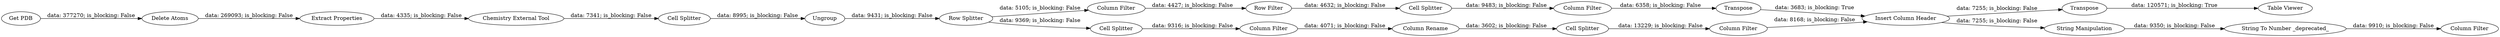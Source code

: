 digraph {
	"9131014860146512946_15153" [label="Column Rename"]
	"9131014860146512946_15183" [label="String To Number _deprecated_"]
	"9131014860146512946_15189" [label="Table Viewer"]
	"9131014860146512946_15192" [label="Cell Splitter"]
	"9131014860146512946_15193" [label="Extract Properties"]
	"9131014860146512946_15145" [label="Row Filter"]
	"9131014860146512946_15139" [label="Row Splitter"]
	"9131014860146512946_15148" [label=Transpose]
	"9131014860146512946_15144" [label="Column Filter"]
	"9131014860146512946_15190" [label="Chemistry External Tool"]
	"9131014860146512946_15182" [label="String Manipulation"]
	"9131014860146512946_15146" [label=Transpose]
	"9131014860146512946_15143" [label="Column Filter"]
	"9131014860146512946_15197" [label="Cell Splitter"]
	"9131014860146512946_9764" [label="Get PDB"]
	"9131014860146512946_15132" [label=Ungroup]
	"9131014860146512946_15150" [label="Column Filter"]
	"9131014860146512946_9766" [label="Delete Atoms"]
	"9131014860146512946_15147" [label="Insert Column Header"]
	"9131014860146512946_15152" [label="Column Filter"]
	"9131014860146512946_15198" [label="Cell Splitter"]
	"9131014860146512946_15196" [label="Cell Splitter"]
	"9131014860146512946_15181" [label="Column Filter"]
	"9131014860146512946_15197" -> "9131014860146512946_15150" [label="data: 9483; is_blocking: False"]
	"9131014860146512946_9764" -> "9131014860146512946_9766" [label="data: 377270; is_blocking: False"]
	"9131014860146512946_15146" -> "9131014860146512946_15147" [label="data: 3683; is_blocking: True"]
	"9131014860146512946_15183" -> "9131014860146512946_15181" [label="data: 9910; is_blocking: False"]
	"9131014860146512946_15132" -> "9131014860146512946_15139" [label="data: 9431; is_blocking: False"]
	"9131014860146512946_15153" -> "9131014860146512946_15198" [label="data: 3602; is_blocking: False"]
	"9131014860146512946_15139" -> "9131014860146512946_15143" [label="data: 5105; is_blocking: False"]
	"9131014860146512946_15143" -> "9131014860146512946_15145" [label="data: 4427; is_blocking: False"]
	"9131014860146512946_15145" -> "9131014860146512946_15197" [label="data: 4632; is_blocking: False"]
	"9131014860146512946_15198" -> "9131014860146512946_15152" [label="data: 13229; is_blocking: False"]
	"9131014860146512946_15192" -> "9131014860146512946_15132" [label="data: 8995; is_blocking: False"]
	"9131014860146512946_15147" -> "9131014860146512946_15182" [label="data: 7255; is_blocking: False"]
	"9131014860146512946_9766" -> "9131014860146512946_15193" [label="data: 269093; is_blocking: False"]
	"9131014860146512946_15152" -> "9131014860146512946_15147" [label="data: 8168; is_blocking: False"]
	"9131014860146512946_15196" -> "9131014860146512946_15144" [label="data: 9316; is_blocking: False"]
	"9131014860146512946_15148" -> "9131014860146512946_15189" [label="data: 120571; is_blocking: True"]
	"9131014860146512946_15144" -> "9131014860146512946_15153" [label="data: 4071; is_blocking: False"]
	"9131014860146512946_15182" -> "9131014860146512946_15183" [label="data: 9350; is_blocking: False"]
	"9131014860146512946_15150" -> "9131014860146512946_15146" [label="data: 6358; is_blocking: False"]
	"9131014860146512946_15139" -> "9131014860146512946_15196" [label="data: 9369; is_blocking: False"]
	"9131014860146512946_15147" -> "9131014860146512946_15148" [label="data: 7255; is_blocking: False"]
	"9131014860146512946_15190" -> "9131014860146512946_15192" [label="data: 7341; is_blocking: False"]
	"9131014860146512946_15193" -> "9131014860146512946_15190" [label="data: 4335; is_blocking: False"]
	rankdir=LR
}
